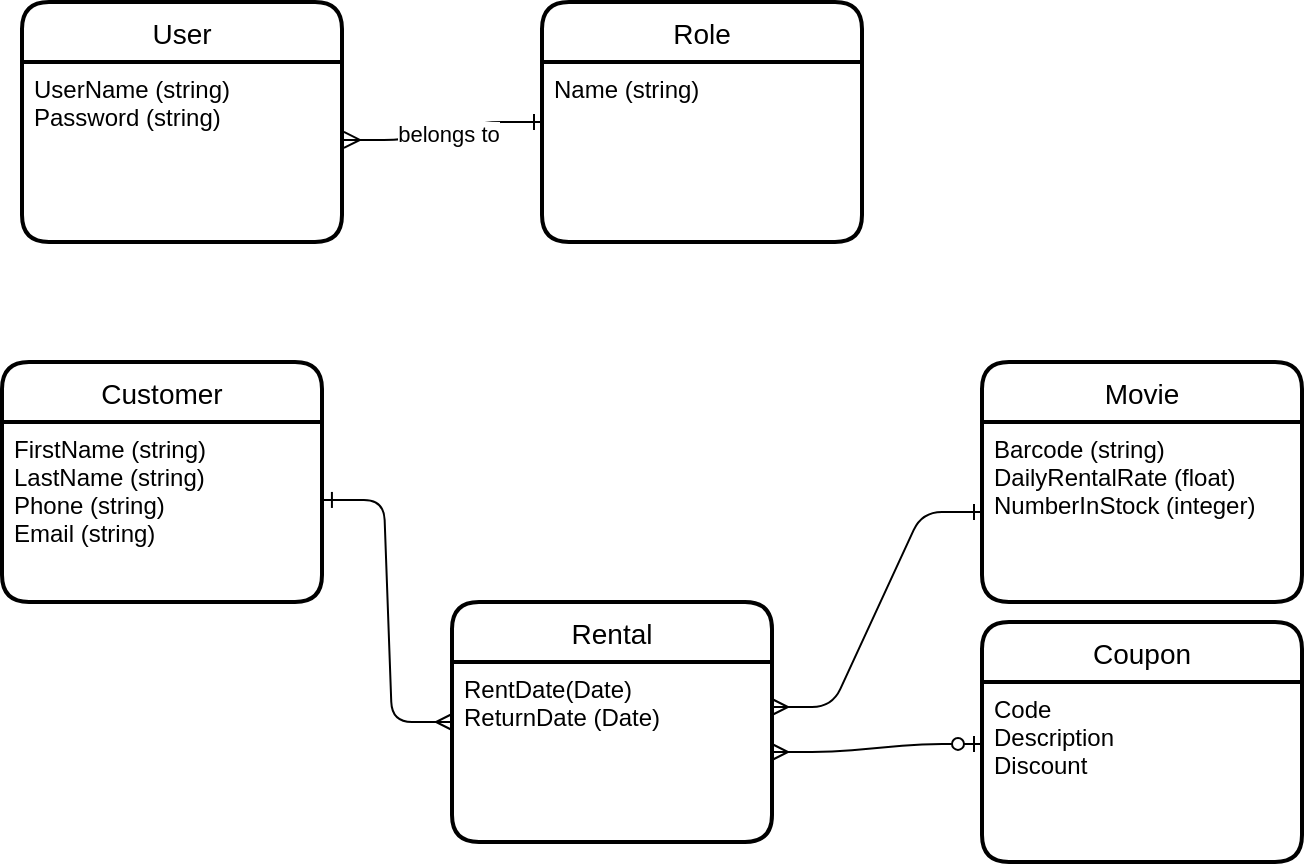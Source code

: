 <mxfile version="13.1.3" type="device"><diagram id="hG_wupy4YCn6dsiNmO1b" name="Page-1"><mxGraphModel dx="946" dy="646" grid="1" gridSize="10" guides="1" tooltips="1" connect="1" arrows="1" fold="1" page="1" pageScale="1" pageWidth="850" pageHeight="1100" math="0" shadow="0"><root><mxCell id="0"/><mxCell id="1" parent="0"/><mxCell id="frj2ORPZlCccUFug8VP5-16" value="" style="edgeStyle=entityRelationEdgeStyle;fontSize=12;html=1;endArrow=ERone;startArrow=ERmany;exitX=1.006;exitY=0.433;exitDx=0;exitDy=0;exitPerimeter=0;entryX=0;entryY=0.5;entryDx=0;entryDy=0;endFill=0;" edge="1" parent="1" source="frj2ORPZlCccUFug8VP5-14" target="frj2ORPZlCccUFug8VP5-24"><mxGeometry width="100" height="100" relative="1" as="geometry"><mxPoint x="370" y="420" as="sourcePoint"/><mxPoint x="470" y="320" as="targetPoint"/></mxGeometry></mxCell><mxCell id="frj2ORPZlCccUFug8VP5-23" value="belongs to" style="edgeLabel;html=1;align=center;verticalAlign=middle;resizable=0;points=[];" vertex="1" connectable="0" parent="frj2ORPZlCccUFug8VP5-16"><mxGeometry x="0.029" y="-2" relative="1" as="geometry"><mxPoint as="offset"/></mxGeometry></mxCell><mxCell id="frj2ORPZlCccUFug8VP5-18" value="" style="edgeStyle=entityRelationEdgeStyle;fontSize=12;html=1;endArrow=ERone;startArrow=ERmany;exitX=1;exitY=0.25;exitDx=0;exitDy=0;endFill=0;" edge="1" parent="1" source="frj2ORPZlCccUFug8VP5-9" target="frj2ORPZlCccUFug8VP5-6"><mxGeometry width="100" height="100" relative="1" as="geometry"><mxPoint x="240" y="480" as="sourcePoint"/><mxPoint x="340" y="380" as="targetPoint"/></mxGeometry></mxCell><mxCell id="frj2ORPZlCccUFug8VP5-19" value="" style="edgeStyle=entityRelationEdgeStyle;fontSize=12;html=1;endArrow=ERmany;startArrow=ERone;exitX=1.006;exitY=0.433;exitDx=0;exitDy=0;exitPerimeter=0;entryX=0;entryY=0.5;entryDx=0;entryDy=0;startFill=0;" edge="1" parent="1" source="frj2ORPZlCccUFug8VP5-2" target="frj2ORPZlCccUFug8VP5-8"><mxGeometry width="100" height="100" relative="1" as="geometry"><mxPoint x="300" y="440" as="sourcePoint"/><mxPoint x="400" y="340" as="targetPoint"/></mxGeometry></mxCell><mxCell id="frj2ORPZlCccUFug8VP5-8" value="Rental" style="swimlane;childLayout=stackLayout;horizontal=1;startSize=30;horizontalStack=0;rounded=1;fontSize=14;fontStyle=0;strokeWidth=2;resizeParent=0;resizeLast=1;shadow=0;dashed=0;align=center;" vertex="1" parent="1"><mxGeometry x="265" y="450" width="160" height="120" as="geometry"/></mxCell><mxCell id="frj2ORPZlCccUFug8VP5-9" value="RentDate(Date)&#10;ReturnDate (Date)" style="align=left;strokeColor=none;fillColor=none;spacingLeft=4;fontSize=12;verticalAlign=top;resizable=0;rotatable=0;part=1;" vertex="1" parent="frj2ORPZlCccUFug8VP5-8"><mxGeometry y="30" width="160" height="90" as="geometry"/></mxCell><mxCell id="frj2ORPZlCccUFug8VP5-22" value="" style="edgeStyle=entityRelationEdgeStyle;fontSize=12;html=1;endArrow=ERzeroToOne;startArrow=ERmany;entryX=0;entryY=0.344;entryDx=0;entryDy=0;entryPerimeter=0;endFill=1;" edge="1" parent="1" source="frj2ORPZlCccUFug8VP5-9" target="frj2ORPZlCccUFug8VP5-21"><mxGeometry width="100" height="100" relative="1" as="geometry"><mxPoint x="360" y="700" as="sourcePoint"/><mxPoint x="460" y="600" as="targetPoint"/></mxGeometry></mxCell><mxCell id="frj2ORPZlCccUFug8VP5-13" value="User" style="swimlane;childLayout=stackLayout;horizontal=1;startSize=30;horizontalStack=0;rounded=1;fontSize=14;fontStyle=0;strokeWidth=2;resizeParent=0;resizeLast=1;shadow=0;dashed=0;align=center;" vertex="1" parent="1"><mxGeometry x="50" y="150" width="160" height="120" as="geometry"/></mxCell><mxCell id="frj2ORPZlCccUFug8VP5-14" value="UserName (string)&#10;Password (string)" style="align=left;strokeColor=none;fillColor=none;spacingLeft=4;fontSize=12;verticalAlign=top;resizable=0;rotatable=0;part=1;" vertex="1" parent="frj2ORPZlCccUFug8VP5-13"><mxGeometry y="30" width="160" height="90" as="geometry"/></mxCell><mxCell id="frj2ORPZlCccUFug8VP5-24" value="Role" style="swimlane;childLayout=stackLayout;horizontal=1;startSize=30;horizontalStack=0;rounded=1;fontSize=14;fontStyle=0;strokeWidth=2;resizeParent=0;resizeLast=1;shadow=0;dashed=0;align=center;" vertex="1" parent="1"><mxGeometry x="310" y="150" width="160" height="120" as="geometry"/></mxCell><mxCell id="frj2ORPZlCccUFug8VP5-25" value="Name (string)" style="align=left;strokeColor=none;fillColor=none;spacingLeft=4;fontSize=12;verticalAlign=top;resizable=0;rotatable=0;part=1;" vertex="1" parent="frj2ORPZlCccUFug8VP5-24"><mxGeometry y="30" width="160" height="90" as="geometry"/></mxCell><mxCell id="frj2ORPZlCccUFug8VP5-20" value="Coupon" style="swimlane;childLayout=stackLayout;horizontal=1;startSize=30;horizontalStack=0;rounded=1;fontSize=14;fontStyle=0;strokeWidth=2;resizeParent=0;resizeLast=1;shadow=0;dashed=0;align=center;" vertex="1" parent="1"><mxGeometry x="530" y="460" width="160" height="120" as="geometry"/></mxCell><mxCell id="frj2ORPZlCccUFug8VP5-21" value="Code&#10;Description&#10;Discount" style="align=left;strokeColor=none;fillColor=none;spacingLeft=4;fontSize=12;verticalAlign=top;resizable=0;rotatable=0;part=1;" vertex="1" parent="frj2ORPZlCccUFug8VP5-20"><mxGeometry y="30" width="160" height="90" as="geometry"/></mxCell><mxCell id="frj2ORPZlCccUFug8VP5-5" value="Movie" style="swimlane;childLayout=stackLayout;horizontal=1;startSize=30;horizontalStack=0;rounded=1;fontSize=14;fontStyle=0;strokeWidth=2;resizeParent=0;resizeLast=1;shadow=0;dashed=0;align=center;" vertex="1" parent="1"><mxGeometry x="530" y="330" width="160" height="120" as="geometry"/></mxCell><mxCell id="frj2ORPZlCccUFug8VP5-6" value="Barcode (string)&#10;DailyRentalRate (float)&#10;NumberInStock (integer)" style="align=left;strokeColor=none;fillColor=none;spacingLeft=4;fontSize=12;verticalAlign=top;resizable=0;rotatable=0;part=1;" vertex="1" parent="frj2ORPZlCccUFug8VP5-5"><mxGeometry y="30" width="160" height="90" as="geometry"/></mxCell><mxCell id="frj2ORPZlCccUFug8VP5-1" value="Customer" style="swimlane;childLayout=stackLayout;horizontal=1;startSize=30;horizontalStack=0;rounded=1;fontSize=14;fontStyle=0;strokeWidth=2;resizeParent=0;resizeLast=1;shadow=0;dashed=0;align=center;" vertex="1" parent="1"><mxGeometry x="40" y="330" width="160" height="120" as="geometry"/></mxCell><mxCell id="frj2ORPZlCccUFug8VP5-2" value="FirstName (string)&#10;LastName (string)&#10;Phone (string)&#10;Email (string)" style="align=left;strokeColor=none;fillColor=none;spacingLeft=4;fontSize=12;verticalAlign=top;resizable=0;rotatable=0;part=1;" vertex="1" parent="frj2ORPZlCccUFug8VP5-1"><mxGeometry y="30" width="160" height="90" as="geometry"/></mxCell></root></mxGraphModel></diagram></mxfile>
